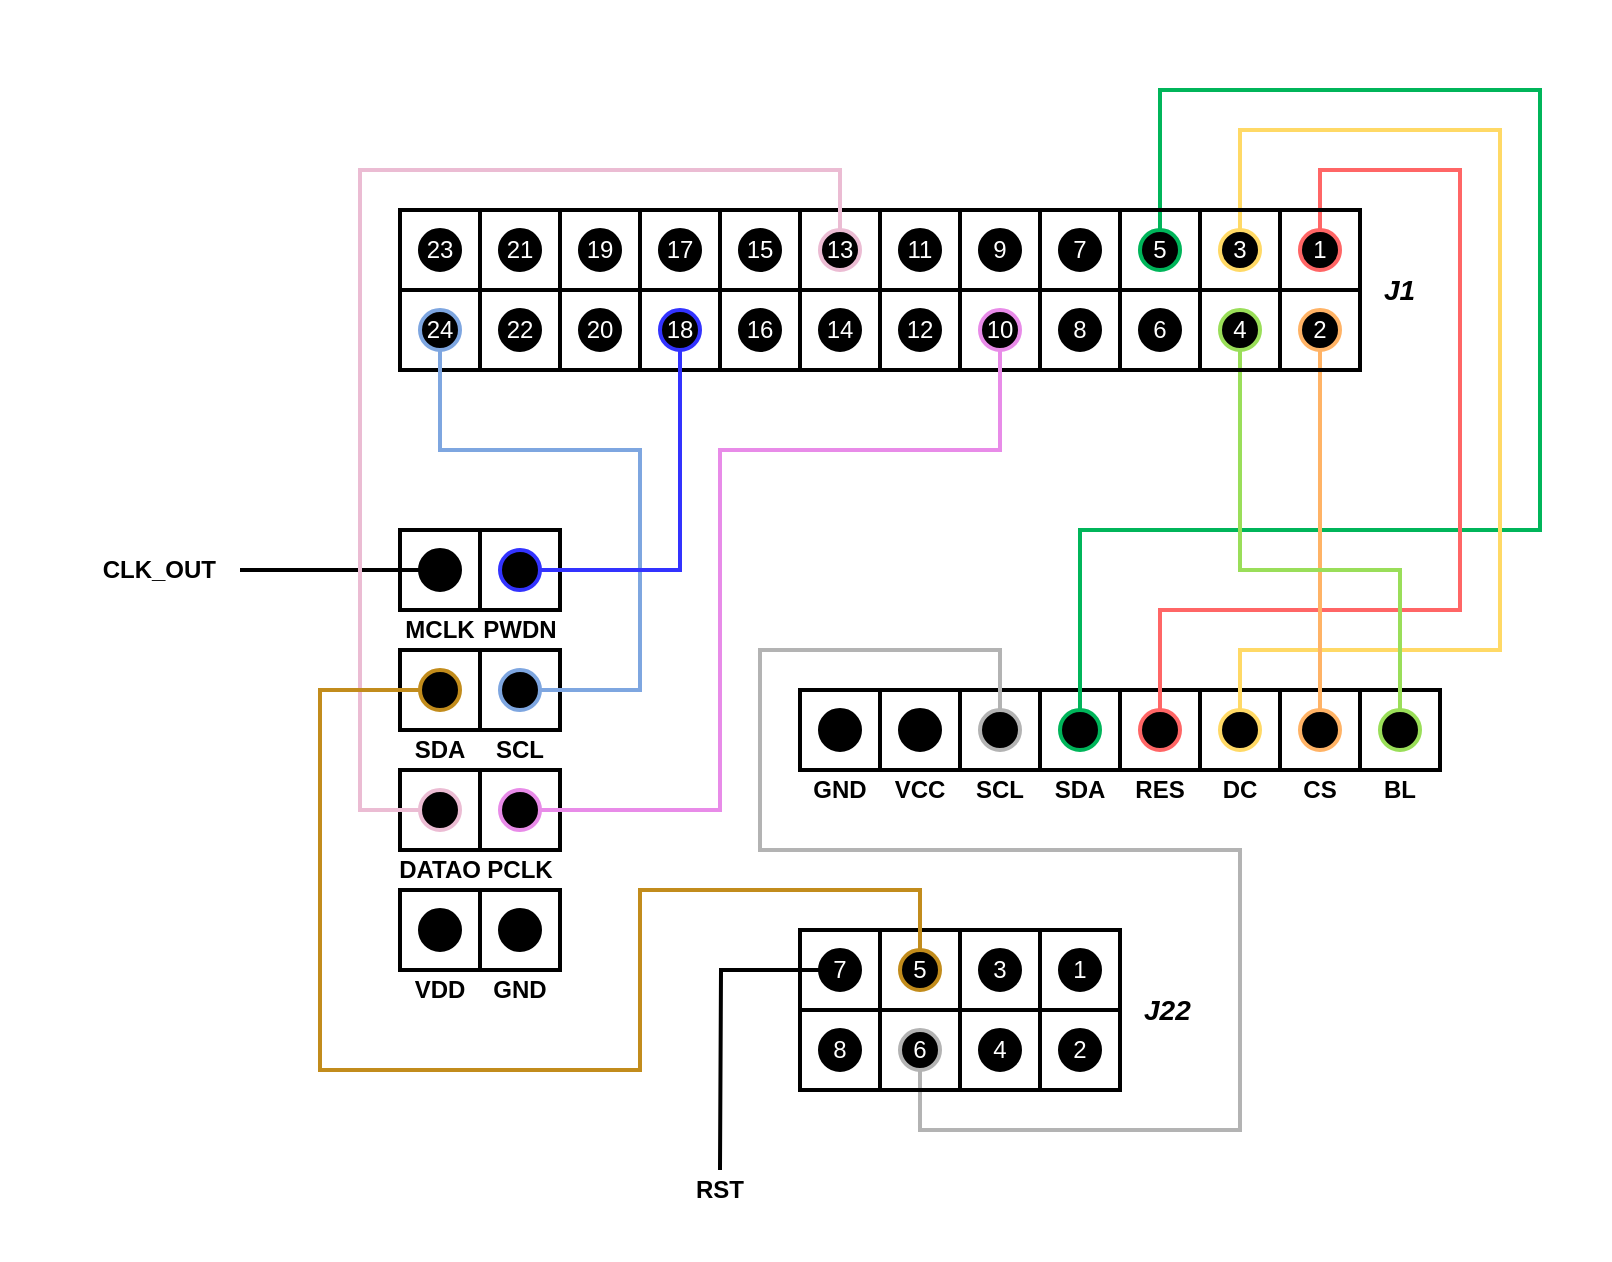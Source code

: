 <mxfile version="26.0.15">
  <diagram name="第 1 页" id="qfTt0ndy7Fn-HJuMlsEB">
    <mxGraphModel dx="1434" dy="956" grid="1" gridSize="10" guides="1" tooltips="1" connect="1" arrows="1" fold="1" page="1" pageScale="1" pageWidth="1169" pageHeight="827" math="0" shadow="0">
      <root>
        <mxCell id="0" />
        <mxCell id="1" parent="0" />
        <mxCell id="dQQ_OF1baNgnt07eDkHy-310" value="" style="rounded=0;whiteSpace=wrap;html=1;fillColor=none;strokeColor=none;" parent="1" vertex="1">
          <mxGeometry x="120" y="15" width="805" height="630" as="geometry" />
        </mxCell>
        <mxCell id="dQQ_OF1baNgnt07eDkHy-1" value="" style="rounded=0;whiteSpace=wrap;html=1;fillColor=none;strokeWidth=2;" parent="1" vertex="1">
          <mxGeometry x="520" y="360" width="320" height="40" as="geometry" />
        </mxCell>
        <mxCell id="dQQ_OF1baNgnt07eDkHy-2" value="" style="rounded=0;whiteSpace=wrap;html=1;strokeWidth=2;fillColor=none;" parent="1" vertex="1">
          <mxGeometry x="560" y="360" width="40" height="40" as="geometry" />
        </mxCell>
        <mxCell id="dQQ_OF1baNgnt07eDkHy-3" value="" style="rounded=0;whiteSpace=wrap;html=1;strokeWidth=2;fillColor=none;" parent="1" vertex="1">
          <mxGeometry x="640" y="360" width="40" height="40" as="geometry" />
        </mxCell>
        <mxCell id="dQQ_OF1baNgnt07eDkHy-4" value="" style="rounded=0;whiteSpace=wrap;html=1;strokeWidth=2;fillColor=none;" parent="1" vertex="1">
          <mxGeometry x="720" y="360" width="40" height="40" as="geometry" />
        </mxCell>
        <mxCell id="dQQ_OF1baNgnt07eDkHy-5" value="" style="rounded=0;whiteSpace=wrap;html=1;strokeWidth=2;fillColor=none;" parent="1" vertex="1">
          <mxGeometry x="800" y="360" width="40" height="40" as="geometry" />
        </mxCell>
        <mxCell id="dQQ_OF1baNgnt07eDkHy-6" value="" style="ellipse;whiteSpace=wrap;html=1;aspect=fixed;strokeWidth=2;fillColor=#000000;" parent="1" vertex="1">
          <mxGeometry x="530" y="370" width="20" height="20" as="geometry" />
        </mxCell>
        <mxCell id="dQQ_OF1baNgnt07eDkHy-7" value="" style="ellipse;whiteSpace=wrap;html=1;aspect=fixed;strokeWidth=2;fillColor=#000000;" parent="1" vertex="1">
          <mxGeometry x="570" y="370" width="20" height="20" as="geometry" />
        </mxCell>
        <mxCell id="dQQ_OF1baNgnt07eDkHy-305" style="edgeStyle=orthogonalEdgeStyle;rounded=0;orthogonalLoop=1;jettySize=auto;html=1;exitX=0.5;exitY=0;exitDx=0;exitDy=0;entryX=1;entryY=0.5;entryDx=0;entryDy=0;endArrow=none;startFill=0;strokeWidth=2;strokeColor=#B3B3B3;" parent="1" source="dQQ_OF1baNgnt07eDkHy-8" target="dQQ_OF1baNgnt07eDkHy-297" edge="1">
          <mxGeometry relative="1" as="geometry">
            <Array as="points">
              <mxPoint x="620" y="340" />
              <mxPoint x="500" y="340" />
              <mxPoint x="500" y="440" />
              <mxPoint x="740" y="440" />
              <mxPoint x="740" y="580" />
              <mxPoint x="580" y="580" />
            </Array>
          </mxGeometry>
        </mxCell>
        <mxCell id="dQQ_OF1baNgnt07eDkHy-8" value="" style="ellipse;whiteSpace=wrap;html=1;aspect=fixed;strokeWidth=2;fillColor=#000000;strokeColor=#B3B3B3;" parent="1" vertex="1">
          <mxGeometry x="610" y="370" width="20" height="20" as="geometry" />
        </mxCell>
        <mxCell id="dQQ_OF1baNgnt07eDkHy-179" style="edgeStyle=orthogonalEdgeStyle;rounded=0;orthogonalLoop=1;jettySize=auto;html=1;exitX=0.5;exitY=0;exitDx=0;exitDy=0;entryX=0;entryY=0.5;entryDx=0;entryDy=0;endArrow=none;startFill=0;strokeColor=#00B55A;strokeWidth=2;" parent="1" source="dQQ_OF1baNgnt07eDkHy-9" target="dQQ_OF1baNgnt07eDkHy-131" edge="1">
          <mxGeometry relative="1" as="geometry">
            <Array as="points">
              <mxPoint x="660" y="280" />
              <mxPoint x="890" y="280" />
              <mxPoint x="890" y="60" />
              <mxPoint x="700" y="60" />
            </Array>
          </mxGeometry>
        </mxCell>
        <mxCell id="dQQ_OF1baNgnt07eDkHy-9" value="" style="ellipse;whiteSpace=wrap;html=1;aspect=fixed;strokeWidth=2;fillColor=#000000;strokeColor=#00B55A;" parent="1" vertex="1">
          <mxGeometry x="650" y="370" width="20" height="20" as="geometry" />
        </mxCell>
        <mxCell id="dQQ_OF1baNgnt07eDkHy-175" style="edgeStyle=orthogonalEdgeStyle;rounded=0;orthogonalLoop=1;jettySize=auto;html=1;exitX=0.5;exitY=0;exitDx=0;exitDy=0;entryX=0;entryY=0.5;entryDx=0;entryDy=0;endArrow=none;startFill=0;strokeWidth=2;strokeColor=#FF6666;" parent="1" source="dQQ_OF1baNgnt07eDkHy-10" target="dQQ_OF1baNgnt07eDkHy-143" edge="1">
          <mxGeometry relative="1" as="geometry">
            <Array as="points">
              <mxPoint x="700" y="320" />
              <mxPoint x="850" y="320" />
              <mxPoint x="850" y="100" />
              <mxPoint x="780" y="100" />
            </Array>
          </mxGeometry>
        </mxCell>
        <mxCell id="dQQ_OF1baNgnt07eDkHy-10" value="" style="ellipse;whiteSpace=wrap;html=1;aspect=fixed;strokeWidth=2;fillColor=#000000;strokeColor=#FF6666;" parent="1" vertex="1">
          <mxGeometry x="690" y="370" width="20" height="20" as="geometry" />
        </mxCell>
        <mxCell id="dQQ_OF1baNgnt07eDkHy-177" style="edgeStyle=orthogonalEdgeStyle;rounded=0;orthogonalLoop=1;jettySize=auto;html=1;exitX=0.5;exitY=0;exitDx=0;exitDy=0;entryX=0;entryY=0.5;entryDx=0;entryDy=0;endArrow=none;startFill=0;strokeWidth=2;strokeColor=#FFD966;" parent="1" source="dQQ_OF1baNgnt07eDkHy-11" target="dQQ_OF1baNgnt07eDkHy-140" edge="1">
          <mxGeometry relative="1" as="geometry">
            <Array as="points">
              <mxPoint x="740" y="340" />
              <mxPoint x="870" y="340" />
              <mxPoint x="870" y="80" />
              <mxPoint x="740" y="80" />
            </Array>
          </mxGeometry>
        </mxCell>
        <mxCell id="dQQ_OF1baNgnt07eDkHy-11" value="" style="ellipse;whiteSpace=wrap;html=1;aspect=fixed;strokeWidth=2;fillColor=#000000;strokeColor=#FFD966;" parent="1" vertex="1">
          <mxGeometry x="730" y="370" width="20" height="20" as="geometry" />
        </mxCell>
        <mxCell id="dQQ_OF1baNgnt07eDkHy-176" style="edgeStyle=orthogonalEdgeStyle;rounded=0;orthogonalLoop=1;jettySize=auto;html=1;exitX=0.5;exitY=0;exitDx=0;exitDy=0;entryX=1;entryY=0.5;entryDx=0;entryDy=0;endArrow=none;startFill=0;strokeWidth=2;strokeColor=#FFB366;" parent="1" source="dQQ_OF1baNgnt07eDkHy-12" target="dQQ_OF1baNgnt07eDkHy-149" edge="1">
          <mxGeometry relative="1" as="geometry">
            <Array as="points">
              <mxPoint x="780" y="330" />
              <mxPoint x="780" y="330" />
            </Array>
          </mxGeometry>
        </mxCell>
        <mxCell id="dQQ_OF1baNgnt07eDkHy-12" value="" style="ellipse;whiteSpace=wrap;html=1;aspect=fixed;strokeWidth=2;fillColor=#000000;strokeColor=#FFB366;" parent="1" vertex="1">
          <mxGeometry x="770" y="370" width="20" height="20" as="geometry" />
        </mxCell>
        <mxCell id="dQQ_OF1baNgnt07eDkHy-178" style="edgeStyle=orthogonalEdgeStyle;rounded=0;orthogonalLoop=1;jettySize=auto;html=1;exitX=0.5;exitY=0;exitDx=0;exitDy=0;entryX=1;entryY=0.5;entryDx=0;entryDy=0;endArrow=none;startFill=0;strokeColor=#9ADE59;strokeWidth=2;" parent="1" source="dQQ_OF1baNgnt07eDkHy-13" target="dQQ_OF1baNgnt07eDkHy-146" edge="1">
          <mxGeometry relative="1" as="geometry">
            <Array as="points">
              <mxPoint x="820" y="300" />
              <mxPoint x="740" y="300" />
            </Array>
          </mxGeometry>
        </mxCell>
        <mxCell id="dQQ_OF1baNgnt07eDkHy-13" value="" style="ellipse;whiteSpace=wrap;html=1;aspect=fixed;strokeWidth=2;fillColor=#000000;strokeColor=#9ADE59;" parent="1" vertex="1">
          <mxGeometry x="810" y="370" width="20" height="20" as="geometry" />
        </mxCell>
        <mxCell id="dQQ_OF1baNgnt07eDkHy-14" value="GND" style="text;html=1;align=center;verticalAlign=middle;whiteSpace=wrap;rounded=0;fontSize=12;fontStyle=1" parent="1" vertex="1">
          <mxGeometry x="520" y="400" width="40" height="20" as="geometry" />
        </mxCell>
        <mxCell id="dQQ_OF1baNgnt07eDkHy-15" value="VCC" style="text;html=1;align=center;verticalAlign=middle;whiteSpace=wrap;rounded=0;fontSize=12;fontStyle=1" parent="1" vertex="1">
          <mxGeometry x="560" y="400" width="40" height="20" as="geometry" />
        </mxCell>
        <mxCell id="dQQ_OF1baNgnt07eDkHy-16" value="SCL" style="text;html=1;align=center;verticalAlign=middle;whiteSpace=wrap;rounded=0;fontSize=12;fontStyle=1" parent="1" vertex="1">
          <mxGeometry x="600" y="400" width="40" height="20" as="geometry" />
        </mxCell>
        <mxCell id="dQQ_OF1baNgnt07eDkHy-17" value="SDA" style="text;html=1;align=center;verticalAlign=middle;whiteSpace=wrap;rounded=0;fontSize=12;fontStyle=1" parent="1" vertex="1">
          <mxGeometry x="640" y="400" width="40" height="20" as="geometry" />
        </mxCell>
        <mxCell id="dQQ_OF1baNgnt07eDkHy-18" value="RES" style="text;html=1;align=center;verticalAlign=middle;whiteSpace=wrap;rounded=0;fontSize=12;fontStyle=1" parent="1" vertex="1">
          <mxGeometry x="680" y="400" width="40" height="20" as="geometry" />
        </mxCell>
        <mxCell id="dQQ_OF1baNgnt07eDkHy-19" value="DC" style="text;html=1;align=center;verticalAlign=middle;whiteSpace=wrap;rounded=0;fontSize=12;fontStyle=1" parent="1" vertex="1">
          <mxGeometry x="720" y="400" width="40" height="20" as="geometry" />
        </mxCell>
        <mxCell id="dQQ_OF1baNgnt07eDkHy-20" value="BL" style="text;html=1;align=center;verticalAlign=middle;whiteSpace=wrap;rounded=0;fontSize=12;fontStyle=1" parent="1" vertex="1">
          <mxGeometry x="800" y="400" width="40" height="20" as="geometry" />
        </mxCell>
        <mxCell id="dQQ_OF1baNgnt07eDkHy-21" value="CS" style="text;html=1;align=center;verticalAlign=middle;whiteSpace=wrap;rounded=0;fontSize=12;fontStyle=1" parent="1" vertex="1">
          <mxGeometry x="760" y="400" width="40" height="20" as="geometry" />
        </mxCell>
        <mxCell id="dQQ_OF1baNgnt07eDkHy-37" value="" style="group" parent="1" vertex="1" connectable="0">
          <mxGeometry x="320" y="280" width="40" height="40" as="geometry" />
        </mxCell>
        <mxCell id="dQQ_OF1baNgnt07eDkHy-23" value="" style="rounded=0;whiteSpace=wrap;html=1;strokeWidth=2;fillColor=none;direction=south;container=0;" parent="dQQ_OF1baNgnt07eDkHy-37" vertex="1">
          <mxGeometry width="40" height="40" as="geometry" />
        </mxCell>
        <mxCell id="DaO5hvy0NuJQE4i40jTx-1" style="edgeStyle=orthogonalEdgeStyle;rounded=0;orthogonalLoop=1;jettySize=auto;html=1;exitX=0.5;exitY=1;exitDx=0;exitDy=0;endArrow=none;startFill=0;strokeWidth=2;" parent="dQQ_OF1baNgnt07eDkHy-37" source="dQQ_OF1baNgnt07eDkHy-27" edge="1">
          <mxGeometry relative="1" as="geometry">
            <mxPoint x="-80" y="20" as="targetPoint" />
          </mxGeometry>
        </mxCell>
        <mxCell id="dQQ_OF1baNgnt07eDkHy-27" value="" style="ellipse;whiteSpace=wrap;html=1;aspect=fixed;strokeWidth=2;fillColor=#000000;direction=south;container=0;" parent="dQQ_OF1baNgnt07eDkHy-37" vertex="1">
          <mxGeometry x="10" y="10" width="20" height="20" as="geometry" />
        </mxCell>
        <mxCell id="dQQ_OF1baNgnt07eDkHy-38" value="" style="group" parent="1" vertex="1" connectable="0">
          <mxGeometry x="360" y="280" width="40" height="40" as="geometry" />
        </mxCell>
        <mxCell id="dQQ_OF1baNgnt07eDkHy-39" value="" style="rounded=0;whiteSpace=wrap;html=1;strokeWidth=2;fillColor=none;direction=south;container=0;" parent="dQQ_OF1baNgnt07eDkHy-38" vertex="1">
          <mxGeometry width="40" height="40" as="geometry" />
        </mxCell>
        <mxCell id="dQQ_OF1baNgnt07eDkHy-40" value="" style="ellipse;whiteSpace=wrap;html=1;aspect=fixed;strokeWidth=2;fillColor=#000000;direction=south;container=0;strokeColor=#3333FF;" parent="dQQ_OF1baNgnt07eDkHy-38" vertex="1">
          <mxGeometry x="10" y="10" width="20" height="20" as="geometry" />
        </mxCell>
        <mxCell id="dQQ_OF1baNgnt07eDkHy-41" value="" style="group" parent="1" vertex="1" connectable="0">
          <mxGeometry x="320" y="340" width="40" height="40" as="geometry" />
        </mxCell>
        <mxCell id="dQQ_OF1baNgnt07eDkHy-42" value="" style="rounded=0;whiteSpace=wrap;html=1;strokeWidth=2;fillColor=none;direction=south;container=0;" parent="dQQ_OF1baNgnt07eDkHy-41" vertex="1">
          <mxGeometry width="40" height="40" as="geometry" />
        </mxCell>
        <mxCell id="dQQ_OF1baNgnt07eDkHy-43" value="" style="ellipse;whiteSpace=wrap;html=1;aspect=fixed;strokeWidth=2;fillColor=#000000;direction=south;container=0;strokeColor=#C28C1C;" parent="dQQ_OF1baNgnt07eDkHy-41" vertex="1">
          <mxGeometry x="10" y="10" width="20" height="20" as="geometry" />
        </mxCell>
        <mxCell id="dQQ_OF1baNgnt07eDkHy-44" value="" style="group" parent="1" vertex="1" connectable="0">
          <mxGeometry x="360" y="340" width="40" height="40" as="geometry" />
        </mxCell>
        <mxCell id="dQQ_OF1baNgnt07eDkHy-45" value="" style="rounded=0;whiteSpace=wrap;html=1;strokeWidth=2;fillColor=none;direction=south;container=0;" parent="dQQ_OF1baNgnt07eDkHy-44" vertex="1">
          <mxGeometry width="40" height="40" as="geometry" />
        </mxCell>
        <mxCell id="dQQ_OF1baNgnt07eDkHy-46" value="" style="ellipse;whiteSpace=wrap;html=1;aspect=fixed;strokeWidth=2;fillColor=#000000;direction=south;container=0;strokeColor=#7EA6E0;" parent="dQQ_OF1baNgnt07eDkHy-44" vertex="1">
          <mxGeometry x="10" y="10" width="20" height="20" as="geometry" />
        </mxCell>
        <mxCell id="dQQ_OF1baNgnt07eDkHy-47" value="" style="group" parent="1" vertex="1" connectable="0">
          <mxGeometry x="320" y="400" width="40" height="40" as="geometry" />
        </mxCell>
        <mxCell id="dQQ_OF1baNgnt07eDkHy-48" value="" style="rounded=0;whiteSpace=wrap;html=1;strokeWidth=2;fillColor=none;direction=south;container=0;" parent="dQQ_OF1baNgnt07eDkHy-47" vertex="1">
          <mxGeometry width="40" height="40" as="geometry" />
        </mxCell>
        <mxCell id="dQQ_OF1baNgnt07eDkHy-49" value="" style="ellipse;whiteSpace=wrap;html=1;aspect=fixed;strokeWidth=2;fillColor=#000000;direction=south;container=0;strokeColor=#EBBCD3;" parent="dQQ_OF1baNgnt07eDkHy-47" vertex="1">
          <mxGeometry x="10" y="10" width="20" height="20" as="geometry" />
        </mxCell>
        <mxCell id="dQQ_OF1baNgnt07eDkHy-50" value="" style="group" parent="1" vertex="1" connectable="0">
          <mxGeometry x="360" y="400" width="40" height="40" as="geometry" />
        </mxCell>
        <mxCell id="dQQ_OF1baNgnt07eDkHy-51" value="" style="rounded=0;whiteSpace=wrap;html=1;strokeWidth=2;fillColor=none;direction=south;container=0;" parent="dQQ_OF1baNgnt07eDkHy-50" vertex="1">
          <mxGeometry width="40" height="40" as="geometry" />
        </mxCell>
        <mxCell id="dQQ_OF1baNgnt07eDkHy-52" value="" style="ellipse;whiteSpace=wrap;html=1;aspect=fixed;strokeWidth=2;fillColor=#000000;direction=south;container=0;strokeColor=#E88BE8;" parent="dQQ_OF1baNgnt07eDkHy-50" vertex="1">
          <mxGeometry x="10" y="10" width="20" height="20" as="geometry" />
        </mxCell>
        <mxCell id="dQQ_OF1baNgnt07eDkHy-53" value="" style="group" parent="1" vertex="1" connectable="0">
          <mxGeometry x="320" y="460" width="40" height="40" as="geometry" />
        </mxCell>
        <mxCell id="dQQ_OF1baNgnt07eDkHy-54" value="" style="rounded=0;whiteSpace=wrap;html=1;strokeWidth=2;fillColor=none;direction=south;container=0;" parent="dQQ_OF1baNgnt07eDkHy-53" vertex="1">
          <mxGeometry width="40" height="40" as="geometry" />
        </mxCell>
        <mxCell id="dQQ_OF1baNgnt07eDkHy-55" value="" style="ellipse;whiteSpace=wrap;html=1;aspect=fixed;strokeWidth=2;fillColor=#000000;direction=south;container=0;fontSize=10;" parent="dQQ_OF1baNgnt07eDkHy-53" vertex="1">
          <mxGeometry x="10" y="10" width="20" height="20" as="geometry" />
        </mxCell>
        <mxCell id="dQQ_OF1baNgnt07eDkHy-56" value="" style="group" parent="1" vertex="1" connectable="0">
          <mxGeometry x="360" y="460" width="40" height="40" as="geometry" />
        </mxCell>
        <mxCell id="dQQ_OF1baNgnt07eDkHy-57" value="" style="rounded=0;whiteSpace=wrap;html=1;strokeWidth=2;fillColor=none;direction=south;container=0;" parent="dQQ_OF1baNgnt07eDkHy-56" vertex="1">
          <mxGeometry width="40" height="40" as="geometry" />
        </mxCell>
        <mxCell id="dQQ_OF1baNgnt07eDkHy-58" value="" style="ellipse;whiteSpace=wrap;html=1;aspect=fixed;strokeWidth=2;fillColor=#000000;direction=south;container=0;fontSize=10;" parent="dQQ_OF1baNgnt07eDkHy-56" vertex="1">
          <mxGeometry x="10" y="10" width="20" height="20" as="geometry" />
        </mxCell>
        <mxCell id="dQQ_OF1baNgnt07eDkHy-59" value="MCLK" style="text;html=1;align=center;verticalAlign=middle;whiteSpace=wrap;rounded=0;fontSize=12;fontStyle=1" parent="1" vertex="1">
          <mxGeometry x="320" y="320" width="40" height="20" as="geometry" />
        </mxCell>
        <mxCell id="dQQ_OF1baNgnt07eDkHy-60" value="PWDN" style="text;html=1;align=center;verticalAlign=middle;whiteSpace=wrap;rounded=0;fontSize=12;fontStyle=1" parent="1" vertex="1">
          <mxGeometry x="360" y="320" width="40" height="20" as="geometry" />
        </mxCell>
        <mxCell id="dQQ_OF1baNgnt07eDkHy-61" value="SDA" style="text;html=1;align=center;verticalAlign=middle;whiteSpace=wrap;rounded=0;fontSize=12;fontStyle=1" parent="1" vertex="1">
          <mxGeometry x="320" y="380" width="40" height="20" as="geometry" />
        </mxCell>
        <mxCell id="dQQ_OF1baNgnt07eDkHy-62" value="SCL" style="text;html=1;align=center;verticalAlign=middle;whiteSpace=wrap;rounded=0;fontSize=12;fontStyle=1" parent="1" vertex="1">
          <mxGeometry x="360" y="380" width="40" height="20" as="geometry" />
        </mxCell>
        <mxCell id="dQQ_OF1baNgnt07eDkHy-63" value="DATAO" style="text;html=1;align=center;verticalAlign=middle;whiteSpace=wrap;rounded=0;fontSize=12;fontStyle=1" parent="1" vertex="1">
          <mxGeometry x="320" y="440" width="40" height="20" as="geometry" />
        </mxCell>
        <mxCell id="dQQ_OF1baNgnt07eDkHy-64" value="PCLK" style="text;html=1;align=center;verticalAlign=middle;whiteSpace=wrap;rounded=0;fontSize=12;fontStyle=1" parent="1" vertex="1">
          <mxGeometry x="360" y="440" width="40" height="20" as="geometry" />
        </mxCell>
        <mxCell id="dQQ_OF1baNgnt07eDkHy-65" value="VDD" style="text;html=1;align=center;verticalAlign=middle;whiteSpace=wrap;rounded=0;fontSize=12;fontStyle=1" parent="1" vertex="1">
          <mxGeometry x="320" y="500" width="40" height="20" as="geometry" />
        </mxCell>
        <mxCell id="dQQ_OF1baNgnt07eDkHy-66" value="GND" style="text;html=1;align=center;verticalAlign=middle;whiteSpace=wrap;rounded=0;fontSize=12;fontStyle=1" parent="1" vertex="1">
          <mxGeometry x="360" y="500" width="40" height="20" as="geometry" />
        </mxCell>
        <mxCell id="dQQ_OF1baNgnt07eDkHy-129" value="" style="group" parent="1" vertex="1" connectable="0">
          <mxGeometry x="680" y="120" width="40" height="40" as="geometry" />
        </mxCell>
        <mxCell id="dQQ_OF1baNgnt07eDkHy-130" value="" style="rounded=0;whiteSpace=wrap;html=1;strokeWidth=2;fillColor=none;direction=south;container=0;" parent="dQQ_OF1baNgnt07eDkHy-129" vertex="1">
          <mxGeometry width="40" height="40" as="geometry" />
        </mxCell>
        <mxCell id="dQQ_OF1baNgnt07eDkHy-131" value="&lt;font style=&quot;color: rgb(255, 255, 255);&quot;&gt;5&lt;/font&gt;" style="ellipse;whiteSpace=wrap;html=1;aspect=fixed;strokeWidth=2;fillColor=#000000;direction=south;container=0;strokeColor=#00B55A;" parent="dQQ_OF1baNgnt07eDkHy-129" vertex="1">
          <mxGeometry x="10" y="10" width="20" height="20" as="geometry" />
        </mxCell>
        <mxCell id="dQQ_OF1baNgnt07eDkHy-135" value="" style="group" parent="1" vertex="1" connectable="0">
          <mxGeometry x="680" y="160" width="40" height="40" as="geometry" />
        </mxCell>
        <mxCell id="dQQ_OF1baNgnt07eDkHy-136" value="" style="rounded=0;whiteSpace=wrap;html=1;strokeWidth=2;fillColor=none;direction=south;container=0;" parent="dQQ_OF1baNgnt07eDkHy-135" vertex="1">
          <mxGeometry width="40" height="40" as="geometry" />
        </mxCell>
        <mxCell id="dQQ_OF1baNgnt07eDkHy-137" value="&lt;font style=&quot;color: rgb(255, 255, 255);&quot;&gt;6&lt;/font&gt;" style="ellipse;whiteSpace=wrap;html=1;aspect=fixed;strokeWidth=2;fillColor=#000000;direction=south;container=0;" parent="dQQ_OF1baNgnt07eDkHy-135" vertex="1">
          <mxGeometry x="10" y="10" width="20" height="20" as="geometry" />
        </mxCell>
        <mxCell id="dQQ_OF1baNgnt07eDkHy-138" value="" style="group" parent="1" vertex="1" connectable="0">
          <mxGeometry x="720" y="120" width="40" height="40" as="geometry" />
        </mxCell>
        <mxCell id="dQQ_OF1baNgnt07eDkHy-139" value="" style="rounded=0;whiteSpace=wrap;html=1;strokeWidth=2;fillColor=none;direction=south;container=0;" parent="dQQ_OF1baNgnt07eDkHy-138" vertex="1">
          <mxGeometry width="40" height="40" as="geometry" />
        </mxCell>
        <mxCell id="dQQ_OF1baNgnt07eDkHy-140" value="3" style="ellipse;whiteSpace=wrap;html=1;aspect=fixed;strokeWidth=2;fillColor=#000000;direction=south;container=0;strokeColor=#FFD966;fontColor=#FFFFFF;" parent="dQQ_OF1baNgnt07eDkHy-138" vertex="1">
          <mxGeometry x="10" y="10" width="20" height="20" as="geometry" />
        </mxCell>
        <mxCell id="dQQ_OF1baNgnt07eDkHy-141" value="" style="group" parent="1" vertex="1" connectable="0">
          <mxGeometry x="760" y="120" width="40" height="40" as="geometry" />
        </mxCell>
        <mxCell id="dQQ_OF1baNgnt07eDkHy-142" value="" style="rounded=0;whiteSpace=wrap;html=1;strokeWidth=2;fillColor=none;direction=south;container=0;" parent="dQQ_OF1baNgnt07eDkHy-141" vertex="1">
          <mxGeometry width="40" height="40" as="geometry" />
        </mxCell>
        <mxCell id="dQQ_OF1baNgnt07eDkHy-143" value="&lt;font style=&quot;color: rgb(255, 255, 255);&quot;&gt;1&lt;/font&gt;" style="ellipse;whiteSpace=wrap;html=1;aspect=fixed;strokeWidth=2;fillColor=#000000;direction=south;container=0;strokeColor=#FF6666;" parent="dQQ_OF1baNgnt07eDkHy-141" vertex="1">
          <mxGeometry x="10" y="10" width="20" height="20" as="geometry" />
        </mxCell>
        <mxCell id="dQQ_OF1baNgnt07eDkHy-144" value="" style="group" parent="1" vertex="1" connectable="0">
          <mxGeometry x="720" y="160" width="40" height="40" as="geometry" />
        </mxCell>
        <mxCell id="dQQ_OF1baNgnt07eDkHy-145" value="" style="rounded=0;whiteSpace=wrap;html=1;strokeWidth=2;fillColor=none;direction=south;container=0;" parent="dQQ_OF1baNgnt07eDkHy-144" vertex="1">
          <mxGeometry width="40" height="40" as="geometry" />
        </mxCell>
        <mxCell id="dQQ_OF1baNgnt07eDkHy-146" value="&lt;font style=&quot;color: rgb(255, 255, 255);&quot;&gt;4&lt;/font&gt;" style="ellipse;whiteSpace=wrap;html=1;aspect=fixed;strokeWidth=2;fillColor=#000000;direction=south;container=0;strokeColor=#9ADE59;" parent="dQQ_OF1baNgnt07eDkHy-144" vertex="1">
          <mxGeometry x="10" y="10" width="20" height="20" as="geometry" />
        </mxCell>
        <mxCell id="dQQ_OF1baNgnt07eDkHy-147" value="" style="group" parent="1" vertex="1" connectable="0">
          <mxGeometry x="760" y="160" width="40" height="40" as="geometry" />
        </mxCell>
        <mxCell id="dQQ_OF1baNgnt07eDkHy-148" value="" style="rounded=0;whiteSpace=wrap;html=1;strokeWidth=2;fillColor=none;direction=south;container=0;" parent="dQQ_OF1baNgnt07eDkHy-147" vertex="1">
          <mxGeometry width="40" height="40" as="geometry" />
        </mxCell>
        <mxCell id="dQQ_OF1baNgnt07eDkHy-149" value="&lt;font style=&quot;color: rgb(255, 255, 255);&quot;&gt;2&lt;/font&gt;" style="ellipse;whiteSpace=wrap;html=1;aspect=fixed;strokeWidth=2;fillColor=#000000;direction=south;container=0;strokeColor=#FFB366;" parent="dQQ_OF1baNgnt07eDkHy-147" vertex="1">
          <mxGeometry x="10" y="10" width="20" height="20" as="geometry" />
        </mxCell>
        <mxCell id="dQQ_OF1baNgnt07eDkHy-174" value="&lt;i&gt;&lt;font style=&quot;font-size: 14px;&quot;&gt;J1&lt;/font&gt;&lt;/i&gt;" style="text;html=1;align=left;verticalAlign=middle;whiteSpace=wrap;rounded=0;fontSize=12;fontStyle=1" parent="1" vertex="1">
          <mxGeometry x="810" y="150" width="40" height="20" as="geometry" />
        </mxCell>
        <mxCell id="dQQ_OF1baNgnt07eDkHy-180" value="" style="group" parent="1" vertex="1" connectable="0">
          <mxGeometry x="640" y="120" width="40" height="40" as="geometry" />
        </mxCell>
        <mxCell id="dQQ_OF1baNgnt07eDkHy-181" value="" style="rounded=0;whiteSpace=wrap;html=1;strokeWidth=2;fillColor=none;direction=south;container=0;" parent="dQQ_OF1baNgnt07eDkHy-180" vertex="1">
          <mxGeometry width="40" height="40" as="geometry" />
        </mxCell>
        <mxCell id="dQQ_OF1baNgnt07eDkHy-182" value="&lt;font style=&quot;color: rgb(255, 255, 255);&quot;&gt;7&lt;/font&gt;" style="ellipse;whiteSpace=wrap;html=1;aspect=fixed;strokeWidth=2;fillColor=#000000;direction=south;container=0;" parent="dQQ_OF1baNgnt07eDkHy-180" vertex="1">
          <mxGeometry x="10" y="10" width="20" height="20" as="geometry" />
        </mxCell>
        <mxCell id="dQQ_OF1baNgnt07eDkHy-183" value="" style="group" parent="1" vertex="1" connectable="0">
          <mxGeometry x="640" y="160" width="40" height="40" as="geometry" />
        </mxCell>
        <mxCell id="dQQ_OF1baNgnt07eDkHy-184" value="" style="rounded=0;whiteSpace=wrap;html=1;strokeWidth=2;fillColor=none;direction=south;container=0;" parent="dQQ_OF1baNgnt07eDkHy-183" vertex="1">
          <mxGeometry width="40" height="40" as="geometry" />
        </mxCell>
        <mxCell id="dQQ_OF1baNgnt07eDkHy-185" value="&lt;font style=&quot;color: rgb(255, 255, 255);&quot;&gt;8&lt;/font&gt;" style="ellipse;whiteSpace=wrap;html=1;aspect=fixed;strokeWidth=2;fillColor=#000000;direction=south;container=0;" parent="dQQ_OF1baNgnt07eDkHy-183" vertex="1">
          <mxGeometry x="10" y="10" width="20" height="20" as="geometry" />
        </mxCell>
        <mxCell id="dQQ_OF1baNgnt07eDkHy-189" value="" style="group" parent="1" vertex="1" connectable="0">
          <mxGeometry x="600" y="120" width="40" height="40" as="geometry" />
        </mxCell>
        <mxCell id="dQQ_OF1baNgnt07eDkHy-190" value="" style="rounded=0;whiteSpace=wrap;html=1;strokeWidth=2;fillColor=none;direction=south;container=0;" parent="dQQ_OF1baNgnt07eDkHy-189" vertex="1">
          <mxGeometry width="40" height="40" as="geometry" />
        </mxCell>
        <mxCell id="dQQ_OF1baNgnt07eDkHy-191" value="&lt;font style=&quot;color: rgb(255, 255, 255);&quot;&gt;9&lt;/font&gt;" style="ellipse;whiteSpace=wrap;html=1;aspect=fixed;strokeWidth=2;fillColor=#000000;direction=south;container=0;" parent="dQQ_OF1baNgnt07eDkHy-189" vertex="1">
          <mxGeometry x="10" y="10" width="20" height="20" as="geometry" />
        </mxCell>
        <mxCell id="dQQ_OF1baNgnt07eDkHy-192" value="" style="group" parent="1" vertex="1" connectable="0">
          <mxGeometry x="600" y="160" width="40" height="40" as="geometry" />
        </mxCell>
        <mxCell id="dQQ_OF1baNgnt07eDkHy-193" value="" style="rounded=0;whiteSpace=wrap;html=1;strokeWidth=2;fillColor=none;direction=south;container=0;" parent="dQQ_OF1baNgnt07eDkHy-192" vertex="1">
          <mxGeometry width="40" height="40" as="geometry" />
        </mxCell>
        <mxCell id="dQQ_OF1baNgnt07eDkHy-194" value="&lt;font style=&quot;color: rgb(255, 255, 255);&quot;&gt;10&lt;/font&gt;" style="ellipse;whiteSpace=wrap;html=1;aspect=fixed;strokeWidth=2;fillColor=#000000;direction=south;container=0;strokeColor=#E88BE8;" parent="dQQ_OF1baNgnt07eDkHy-192" vertex="1">
          <mxGeometry x="10" y="10" width="20" height="20" as="geometry" />
        </mxCell>
        <mxCell id="dQQ_OF1baNgnt07eDkHy-195" value="" style="group" parent="1" vertex="1" connectable="0">
          <mxGeometry x="560" y="120" width="40" height="40" as="geometry" />
        </mxCell>
        <mxCell id="dQQ_OF1baNgnt07eDkHy-196" value="" style="rounded=0;whiteSpace=wrap;html=1;strokeWidth=2;fillColor=none;direction=south;container=0;" parent="dQQ_OF1baNgnt07eDkHy-195" vertex="1">
          <mxGeometry width="40" height="40" as="geometry" />
        </mxCell>
        <mxCell id="dQQ_OF1baNgnt07eDkHy-197" value="&lt;font style=&quot;color: rgb(255, 255, 255);&quot;&gt;11&lt;/font&gt;" style="ellipse;whiteSpace=wrap;html=1;aspect=fixed;strokeWidth=2;fillColor=#000000;direction=south;container=0;" parent="dQQ_OF1baNgnt07eDkHy-195" vertex="1">
          <mxGeometry x="10" y="10" width="20" height="20" as="geometry" />
        </mxCell>
        <mxCell id="dQQ_OF1baNgnt07eDkHy-198" value="" style="group" parent="1" vertex="1" connectable="0">
          <mxGeometry x="560" y="160" width="40" height="40" as="geometry" />
        </mxCell>
        <mxCell id="dQQ_OF1baNgnt07eDkHy-199" value="" style="rounded=0;whiteSpace=wrap;html=1;strokeWidth=2;fillColor=none;direction=south;container=0;" parent="dQQ_OF1baNgnt07eDkHy-198" vertex="1">
          <mxGeometry width="40" height="40" as="geometry" />
        </mxCell>
        <mxCell id="dQQ_OF1baNgnt07eDkHy-200" value="&lt;font style=&quot;color: rgb(255, 255, 255);&quot;&gt;12&lt;/font&gt;" style="ellipse;whiteSpace=wrap;html=1;aspect=fixed;strokeWidth=2;fillColor=#000000;direction=south;container=0;" parent="dQQ_OF1baNgnt07eDkHy-198" vertex="1">
          <mxGeometry x="10" y="10" width="20" height="20" as="geometry" />
        </mxCell>
        <mxCell id="dQQ_OF1baNgnt07eDkHy-201" value="" style="group" parent="1" vertex="1" connectable="0">
          <mxGeometry x="520" y="120" width="40" height="40" as="geometry" />
        </mxCell>
        <mxCell id="dQQ_OF1baNgnt07eDkHy-202" value="" style="rounded=0;whiteSpace=wrap;html=1;strokeWidth=2;fillColor=none;direction=south;container=0;" parent="dQQ_OF1baNgnt07eDkHy-201" vertex="1">
          <mxGeometry width="40" height="40" as="geometry" />
        </mxCell>
        <mxCell id="dQQ_OF1baNgnt07eDkHy-203" value="&lt;font style=&quot;color: rgb(255, 255, 255);&quot;&gt;13&lt;/font&gt;" style="ellipse;whiteSpace=wrap;html=1;aspect=fixed;strokeWidth=2;fillColor=#000000;direction=south;container=0;strokeColor=#EBBCD3;" parent="dQQ_OF1baNgnt07eDkHy-201" vertex="1">
          <mxGeometry x="10" y="10" width="20" height="20" as="geometry" />
        </mxCell>
        <mxCell id="dQQ_OF1baNgnt07eDkHy-204" value="" style="group" parent="1" vertex="1" connectable="0">
          <mxGeometry x="520" y="160" width="40" height="40" as="geometry" />
        </mxCell>
        <mxCell id="dQQ_OF1baNgnt07eDkHy-205" value="" style="rounded=0;whiteSpace=wrap;html=1;strokeWidth=2;fillColor=none;direction=south;container=0;" parent="dQQ_OF1baNgnt07eDkHy-204" vertex="1">
          <mxGeometry width="40" height="40" as="geometry" />
        </mxCell>
        <mxCell id="dQQ_OF1baNgnt07eDkHy-206" value="&lt;font style=&quot;color: rgb(255, 255, 255);&quot;&gt;14&lt;/font&gt;" style="ellipse;whiteSpace=wrap;html=1;aspect=fixed;strokeWidth=2;fillColor=#000000;direction=south;container=0;" parent="dQQ_OF1baNgnt07eDkHy-204" vertex="1">
          <mxGeometry x="10" y="10" width="20" height="20" as="geometry" />
        </mxCell>
        <mxCell id="dQQ_OF1baNgnt07eDkHy-207" value="" style="group" parent="1" vertex="1" connectable="0">
          <mxGeometry x="480" y="120" width="40" height="40" as="geometry" />
        </mxCell>
        <mxCell id="dQQ_OF1baNgnt07eDkHy-208" value="" style="rounded=0;whiteSpace=wrap;html=1;strokeWidth=2;fillColor=none;direction=south;container=0;" parent="dQQ_OF1baNgnt07eDkHy-207" vertex="1">
          <mxGeometry width="40" height="40" as="geometry" />
        </mxCell>
        <mxCell id="dQQ_OF1baNgnt07eDkHy-209" value="&lt;font style=&quot;color: rgb(255, 255, 255);&quot;&gt;15&lt;/font&gt;" style="ellipse;whiteSpace=wrap;html=1;aspect=fixed;strokeWidth=2;fillColor=#000000;direction=south;container=0;" parent="dQQ_OF1baNgnt07eDkHy-207" vertex="1">
          <mxGeometry x="10" y="10" width="20" height="20" as="geometry" />
        </mxCell>
        <mxCell id="dQQ_OF1baNgnt07eDkHy-210" value="" style="group" parent="1" vertex="1" connectable="0">
          <mxGeometry x="480" y="160" width="40" height="40" as="geometry" />
        </mxCell>
        <mxCell id="dQQ_OF1baNgnt07eDkHy-211" value="" style="rounded=0;whiteSpace=wrap;html=1;strokeWidth=2;fillColor=none;direction=south;container=0;" parent="dQQ_OF1baNgnt07eDkHy-210" vertex="1">
          <mxGeometry width="40" height="40" as="geometry" />
        </mxCell>
        <mxCell id="dQQ_OF1baNgnt07eDkHy-212" value="&lt;font style=&quot;color: rgb(255, 255, 255);&quot;&gt;16&lt;/font&gt;" style="ellipse;whiteSpace=wrap;html=1;aspect=fixed;strokeWidth=2;fillColor=#000000;direction=south;container=0;" parent="dQQ_OF1baNgnt07eDkHy-210" vertex="1">
          <mxGeometry x="10" y="10" width="20" height="20" as="geometry" />
        </mxCell>
        <mxCell id="dQQ_OF1baNgnt07eDkHy-213" value="" style="group" parent="1" vertex="1" connectable="0">
          <mxGeometry x="440" y="120" width="40" height="40" as="geometry" />
        </mxCell>
        <mxCell id="dQQ_OF1baNgnt07eDkHy-214" value="" style="rounded=0;whiteSpace=wrap;html=1;strokeWidth=2;fillColor=none;direction=south;container=0;" parent="dQQ_OF1baNgnt07eDkHy-213" vertex="1">
          <mxGeometry width="40" height="40" as="geometry" />
        </mxCell>
        <mxCell id="dQQ_OF1baNgnt07eDkHy-215" value="&lt;font style=&quot;color: rgb(255, 255, 255);&quot;&gt;17&lt;/font&gt;" style="ellipse;whiteSpace=wrap;html=1;aspect=fixed;strokeWidth=2;fillColor=#000000;direction=south;container=0;" parent="dQQ_OF1baNgnt07eDkHy-213" vertex="1">
          <mxGeometry x="10" y="10" width="20" height="20" as="geometry" />
        </mxCell>
        <mxCell id="dQQ_OF1baNgnt07eDkHy-216" value="" style="group" parent="1" vertex="1" connectable="0">
          <mxGeometry x="440" y="160" width="40" height="40" as="geometry" />
        </mxCell>
        <mxCell id="dQQ_OF1baNgnt07eDkHy-217" value="" style="rounded=0;whiteSpace=wrap;html=1;strokeWidth=2;fillColor=none;direction=south;container=0;" parent="dQQ_OF1baNgnt07eDkHy-216" vertex="1">
          <mxGeometry width="40" height="40" as="geometry" />
        </mxCell>
        <mxCell id="dQQ_OF1baNgnt07eDkHy-218" value="&lt;font style=&quot;color: rgb(255, 255, 255);&quot;&gt;18&lt;/font&gt;" style="ellipse;whiteSpace=wrap;html=1;aspect=fixed;strokeWidth=2;fillColor=#000000;direction=south;container=0;strokeColor=#3333FF;" parent="dQQ_OF1baNgnt07eDkHy-216" vertex="1">
          <mxGeometry x="10" y="10" width="20" height="20" as="geometry" />
        </mxCell>
        <mxCell id="dQQ_OF1baNgnt07eDkHy-219" value="" style="group" parent="1" vertex="1" connectable="0">
          <mxGeometry x="400" y="120" width="40" height="40" as="geometry" />
        </mxCell>
        <mxCell id="dQQ_OF1baNgnt07eDkHy-220" value="" style="rounded=0;whiteSpace=wrap;html=1;strokeWidth=2;fillColor=none;direction=south;container=0;" parent="dQQ_OF1baNgnt07eDkHy-219" vertex="1">
          <mxGeometry width="40" height="40" as="geometry" />
        </mxCell>
        <mxCell id="dQQ_OF1baNgnt07eDkHy-221" value="&lt;font style=&quot;color: rgb(255, 255, 255);&quot;&gt;19&lt;/font&gt;" style="ellipse;whiteSpace=wrap;html=1;aspect=fixed;strokeWidth=2;fillColor=#000000;direction=south;container=0;" parent="dQQ_OF1baNgnt07eDkHy-219" vertex="1">
          <mxGeometry x="10" y="10" width="20" height="20" as="geometry" />
        </mxCell>
        <mxCell id="dQQ_OF1baNgnt07eDkHy-222" value="" style="group" parent="1" vertex="1" connectable="0">
          <mxGeometry x="400" y="160" width="40" height="40" as="geometry" />
        </mxCell>
        <mxCell id="dQQ_OF1baNgnt07eDkHy-223" value="" style="rounded=0;whiteSpace=wrap;html=1;strokeWidth=2;fillColor=none;direction=south;container=0;" parent="dQQ_OF1baNgnt07eDkHy-222" vertex="1">
          <mxGeometry width="40" height="40" as="geometry" />
        </mxCell>
        <mxCell id="dQQ_OF1baNgnt07eDkHy-224" value="&lt;font style=&quot;color: rgb(255, 255, 255);&quot;&gt;20&lt;/font&gt;" style="ellipse;whiteSpace=wrap;html=1;aspect=fixed;strokeWidth=2;fillColor=#000000;direction=south;container=0;" parent="dQQ_OF1baNgnt07eDkHy-222" vertex="1">
          <mxGeometry x="10" y="10" width="20" height="20" as="geometry" />
        </mxCell>
        <mxCell id="dQQ_OF1baNgnt07eDkHy-225" value="" style="group" parent="1" vertex="1" connectable="0">
          <mxGeometry x="360" y="120" width="40" height="40" as="geometry" />
        </mxCell>
        <mxCell id="dQQ_OF1baNgnt07eDkHy-226" value="" style="rounded=0;whiteSpace=wrap;html=1;strokeWidth=2;fillColor=none;direction=south;container=0;" parent="dQQ_OF1baNgnt07eDkHy-225" vertex="1">
          <mxGeometry width="40" height="40" as="geometry" />
        </mxCell>
        <mxCell id="dQQ_OF1baNgnt07eDkHy-227" value="&lt;font style=&quot;color: rgb(255, 255, 255);&quot;&gt;21&lt;/font&gt;" style="ellipse;whiteSpace=wrap;html=1;aspect=fixed;strokeWidth=2;fillColor=#000000;direction=south;container=0;" parent="dQQ_OF1baNgnt07eDkHy-225" vertex="1">
          <mxGeometry x="10" y="10" width="20" height="20" as="geometry" />
        </mxCell>
        <mxCell id="dQQ_OF1baNgnt07eDkHy-228" value="" style="group" parent="1" vertex="1" connectable="0">
          <mxGeometry x="360" y="160" width="40" height="40" as="geometry" />
        </mxCell>
        <mxCell id="dQQ_OF1baNgnt07eDkHy-229" value="" style="rounded=0;whiteSpace=wrap;html=1;strokeWidth=2;fillColor=none;direction=south;container=0;" parent="dQQ_OF1baNgnt07eDkHy-228" vertex="1">
          <mxGeometry width="40" height="40" as="geometry" />
        </mxCell>
        <mxCell id="dQQ_OF1baNgnt07eDkHy-230" value="&lt;font style=&quot;color: rgb(255, 255, 255);&quot;&gt;22&lt;/font&gt;" style="ellipse;whiteSpace=wrap;html=1;aspect=fixed;strokeWidth=2;fillColor=#000000;direction=south;container=0;" parent="dQQ_OF1baNgnt07eDkHy-228" vertex="1">
          <mxGeometry x="10" y="10" width="20" height="20" as="geometry" />
        </mxCell>
        <mxCell id="dQQ_OF1baNgnt07eDkHy-237" value="" style="group" parent="1" vertex="1" connectable="0">
          <mxGeometry x="320" y="120" width="40" height="40" as="geometry" />
        </mxCell>
        <mxCell id="dQQ_OF1baNgnt07eDkHy-238" value="" style="rounded=0;whiteSpace=wrap;html=1;strokeWidth=2;fillColor=none;direction=south;container=0;" parent="dQQ_OF1baNgnt07eDkHy-237" vertex="1">
          <mxGeometry width="40" height="40" as="geometry" />
        </mxCell>
        <mxCell id="dQQ_OF1baNgnt07eDkHy-239" value="&lt;font style=&quot;color: rgb(255, 255, 255);&quot;&gt;23&lt;/font&gt;" style="ellipse;whiteSpace=wrap;html=1;aspect=fixed;strokeWidth=2;fillColor=#000000;direction=south;container=0;" parent="dQQ_OF1baNgnt07eDkHy-237" vertex="1">
          <mxGeometry x="10" y="10" width="20" height="20" as="geometry" />
        </mxCell>
        <mxCell id="dQQ_OF1baNgnt07eDkHy-240" value="" style="group" parent="1" vertex="1" connectable="0">
          <mxGeometry x="320" y="160" width="40" height="40" as="geometry" />
        </mxCell>
        <mxCell id="dQQ_OF1baNgnt07eDkHy-241" value="" style="rounded=0;whiteSpace=wrap;html=1;strokeWidth=2;fillColor=none;direction=south;container=0;" parent="dQQ_OF1baNgnt07eDkHy-240" vertex="1">
          <mxGeometry width="40" height="40" as="geometry" />
        </mxCell>
        <mxCell id="dQQ_OF1baNgnt07eDkHy-242" value="&lt;font style=&quot;color: rgb(255, 255, 255);&quot;&gt;24&lt;/font&gt;" style="ellipse;whiteSpace=wrap;html=1;aspect=fixed;strokeWidth=2;fillColor=#000000;direction=south;container=0;strokeColor=#7EA6E0;" parent="dQQ_OF1baNgnt07eDkHy-240" vertex="1">
          <mxGeometry x="10" y="10" width="20" height="20" as="geometry" />
        </mxCell>
        <mxCell id="dQQ_OF1baNgnt07eDkHy-243" style="edgeStyle=orthogonalEdgeStyle;rounded=0;orthogonalLoop=1;jettySize=auto;html=1;exitX=0.5;exitY=0;exitDx=0;exitDy=0;entryX=1;entryY=0.5;entryDx=0;entryDy=0;strokeWidth=2;endArrow=none;startFill=0;strokeColor=#7EA6E0;" parent="1" source="dQQ_OF1baNgnt07eDkHy-46" target="dQQ_OF1baNgnt07eDkHy-242" edge="1">
          <mxGeometry relative="1" as="geometry">
            <Array as="points">
              <mxPoint x="440" y="360" />
              <mxPoint x="440" y="240" />
              <mxPoint x="340" y="240" />
            </Array>
          </mxGeometry>
        </mxCell>
        <mxCell id="dQQ_OF1baNgnt07eDkHy-244" style="edgeStyle=orthogonalEdgeStyle;rounded=0;orthogonalLoop=1;jettySize=auto;html=1;exitX=0.5;exitY=0;exitDx=0;exitDy=0;entryX=1;entryY=0.5;entryDx=0;entryDy=0;endArrow=none;startFill=0;strokeColor=#3333FF;strokeWidth=2;" parent="1" source="dQQ_OF1baNgnt07eDkHy-40" target="dQQ_OF1baNgnt07eDkHy-218" edge="1">
          <mxGeometry relative="1" as="geometry">
            <Array as="points">
              <mxPoint x="460" y="300" />
            </Array>
          </mxGeometry>
        </mxCell>
        <mxCell id="dQQ_OF1baNgnt07eDkHy-245" style="edgeStyle=orthogonalEdgeStyle;rounded=0;orthogonalLoop=1;jettySize=auto;html=1;exitX=0.5;exitY=0;exitDx=0;exitDy=0;entryX=1;entryY=0.5;entryDx=0;entryDy=0;strokeWidth=2;endArrow=none;startFill=0;strokeColor=#E88BE8;" parent="1" source="dQQ_OF1baNgnt07eDkHy-52" target="dQQ_OF1baNgnt07eDkHy-194" edge="1">
          <mxGeometry relative="1" as="geometry">
            <Array as="points">
              <mxPoint x="480" y="420" />
              <mxPoint x="480" y="240" />
              <mxPoint x="620" y="240" />
            </Array>
          </mxGeometry>
        </mxCell>
        <mxCell id="dQQ_OF1baNgnt07eDkHy-246" style="edgeStyle=orthogonalEdgeStyle;rounded=0;orthogonalLoop=1;jettySize=auto;html=1;exitX=0.5;exitY=1;exitDx=0;exitDy=0;entryX=0;entryY=0.5;entryDx=0;entryDy=0;endArrow=none;startFill=0;strokeWidth=2;strokeColor=#EBBCD3;" parent="1" source="dQQ_OF1baNgnt07eDkHy-49" target="dQQ_OF1baNgnt07eDkHy-203" edge="1">
          <mxGeometry relative="1" as="geometry">
            <Array as="points">
              <mxPoint x="300" y="420" />
              <mxPoint x="300" y="100" />
              <mxPoint x="540" y="100" />
            </Array>
          </mxGeometry>
        </mxCell>
        <mxCell id="dQQ_OF1baNgnt07eDkHy-279" value="" style="group" parent="1" vertex="1" connectable="0">
          <mxGeometry x="640" y="480" width="40" height="40" as="geometry" />
        </mxCell>
        <mxCell id="dQQ_OF1baNgnt07eDkHy-280" value="" style="rounded=0;whiteSpace=wrap;html=1;strokeWidth=2;fillColor=none;direction=south;container=0;" parent="dQQ_OF1baNgnt07eDkHy-279" vertex="1">
          <mxGeometry width="40" height="40" as="geometry" />
        </mxCell>
        <mxCell id="dQQ_OF1baNgnt07eDkHy-281" value="&lt;font style=&quot;color: rgb(255, 255, 255);&quot;&gt;1&lt;/font&gt;" style="ellipse;whiteSpace=wrap;html=1;aspect=fixed;strokeWidth=2;fillColor=#000000;direction=south;container=0;" parent="dQQ_OF1baNgnt07eDkHy-279" vertex="1">
          <mxGeometry x="10" y="10" width="20" height="20" as="geometry" />
        </mxCell>
        <mxCell id="dQQ_OF1baNgnt07eDkHy-282" value="" style="group" parent="1" vertex="1" connectable="0">
          <mxGeometry x="640" y="520" width="40" height="40" as="geometry" />
        </mxCell>
        <mxCell id="dQQ_OF1baNgnt07eDkHy-283" value="" style="rounded=0;whiteSpace=wrap;html=1;strokeWidth=2;fillColor=none;direction=south;container=0;" parent="dQQ_OF1baNgnt07eDkHy-282" vertex="1">
          <mxGeometry width="40" height="40" as="geometry" />
        </mxCell>
        <mxCell id="dQQ_OF1baNgnt07eDkHy-284" value="&lt;font style=&quot;color: rgb(255, 255, 255);&quot;&gt;2&lt;/font&gt;" style="ellipse;whiteSpace=wrap;html=1;aspect=fixed;strokeWidth=2;fillColor=#000000;direction=south;container=0;" parent="dQQ_OF1baNgnt07eDkHy-282" vertex="1">
          <mxGeometry x="10" y="10" width="20" height="20" as="geometry" />
        </mxCell>
        <mxCell id="dQQ_OF1baNgnt07eDkHy-285" value="&lt;i&gt;&lt;font style=&quot;font-size: 14px;&quot;&gt;J22&lt;/font&gt;&lt;/i&gt;" style="text;html=1;align=left;verticalAlign=middle;whiteSpace=wrap;rounded=0;fontSize=12;fontStyle=1" parent="1" vertex="1">
          <mxGeometry x="690" y="510" width="40" height="20" as="geometry" />
        </mxCell>
        <mxCell id="dQQ_OF1baNgnt07eDkHy-286" value="" style="group" parent="1" vertex="1" connectable="0">
          <mxGeometry x="600" y="480" width="40" height="40" as="geometry" />
        </mxCell>
        <mxCell id="dQQ_OF1baNgnt07eDkHy-287" value="" style="rounded=0;whiteSpace=wrap;html=1;strokeWidth=2;fillColor=none;direction=south;container=0;" parent="dQQ_OF1baNgnt07eDkHy-286" vertex="1">
          <mxGeometry width="40" height="40" as="geometry" />
        </mxCell>
        <mxCell id="dQQ_OF1baNgnt07eDkHy-288" value="&lt;font style=&quot;color: rgb(255, 255, 255);&quot;&gt;3&lt;/font&gt;" style="ellipse;whiteSpace=wrap;html=1;aspect=fixed;strokeWidth=2;fillColor=#000000;direction=south;container=0;" parent="dQQ_OF1baNgnt07eDkHy-286" vertex="1">
          <mxGeometry x="10" y="10" width="20" height="20" as="geometry" />
        </mxCell>
        <mxCell id="dQQ_OF1baNgnt07eDkHy-289" value="" style="group" parent="1" vertex="1" connectable="0">
          <mxGeometry x="600" y="520" width="40" height="40" as="geometry" />
        </mxCell>
        <mxCell id="dQQ_OF1baNgnt07eDkHy-290" value="" style="rounded=0;whiteSpace=wrap;html=1;strokeWidth=2;fillColor=none;direction=south;container=0;" parent="dQQ_OF1baNgnt07eDkHy-289" vertex="1">
          <mxGeometry width="40" height="40" as="geometry" />
        </mxCell>
        <mxCell id="dQQ_OF1baNgnt07eDkHy-291" value="&lt;font style=&quot;color: rgb(255, 255, 255);&quot;&gt;4&lt;/font&gt;" style="ellipse;whiteSpace=wrap;html=1;aspect=fixed;strokeWidth=2;fillColor=#000000;direction=south;container=0;" parent="dQQ_OF1baNgnt07eDkHy-289" vertex="1">
          <mxGeometry x="10" y="10" width="20" height="20" as="geometry" />
        </mxCell>
        <mxCell id="dQQ_OF1baNgnt07eDkHy-292" value="" style="group" parent="1" vertex="1" connectable="0">
          <mxGeometry x="560" y="480" width="40" height="40" as="geometry" />
        </mxCell>
        <mxCell id="dQQ_OF1baNgnt07eDkHy-293" value="" style="rounded=0;whiteSpace=wrap;html=1;strokeWidth=2;fillColor=none;direction=south;container=0;" parent="dQQ_OF1baNgnt07eDkHy-292" vertex="1">
          <mxGeometry width="40" height="40" as="geometry" />
        </mxCell>
        <mxCell id="dQQ_OF1baNgnt07eDkHy-294" value="&lt;font style=&quot;color: rgb(255, 255, 255);&quot;&gt;5&lt;/font&gt;" style="ellipse;whiteSpace=wrap;html=1;aspect=fixed;strokeWidth=2;fillColor=#000000;direction=south;container=0;strokeColor=#C28C1C;" parent="dQQ_OF1baNgnt07eDkHy-292" vertex="1">
          <mxGeometry x="10" y="10" width="20" height="20" as="geometry" />
        </mxCell>
        <mxCell id="dQQ_OF1baNgnt07eDkHy-295" value="" style="group" parent="1" vertex="1" connectable="0">
          <mxGeometry x="560" y="520" width="40" height="40" as="geometry" />
        </mxCell>
        <mxCell id="dQQ_OF1baNgnt07eDkHy-296" value="" style="rounded=0;whiteSpace=wrap;html=1;strokeWidth=2;fillColor=none;direction=south;container=0;" parent="dQQ_OF1baNgnt07eDkHy-295" vertex="1">
          <mxGeometry width="40" height="40" as="geometry" />
        </mxCell>
        <mxCell id="dQQ_OF1baNgnt07eDkHy-297" value="&lt;font style=&quot;color: rgb(255, 255, 255);&quot;&gt;6&lt;/font&gt;" style="ellipse;whiteSpace=wrap;html=1;aspect=fixed;strokeWidth=2;fillColor=#000000;direction=south;container=0;strokeColor=#B3B3B3;" parent="dQQ_OF1baNgnt07eDkHy-295" vertex="1">
          <mxGeometry x="10" y="10" width="20" height="20" as="geometry" />
        </mxCell>
        <mxCell id="dQQ_OF1baNgnt07eDkHy-298" value="" style="group" parent="1" vertex="1" connectable="0">
          <mxGeometry x="520" y="480" width="40" height="40" as="geometry" />
        </mxCell>
        <mxCell id="dQQ_OF1baNgnt07eDkHy-299" value="" style="rounded=0;whiteSpace=wrap;html=1;strokeWidth=2;fillColor=none;direction=south;container=0;" parent="dQQ_OF1baNgnt07eDkHy-298" vertex="1">
          <mxGeometry width="40" height="40" as="geometry" />
        </mxCell>
        <mxCell id="dQQ_OF1baNgnt07eDkHy-309" style="edgeStyle=orthogonalEdgeStyle;rounded=0;orthogonalLoop=1;jettySize=auto;html=1;exitX=0.5;exitY=1;exitDx=0;exitDy=0;endArrow=none;startFill=0;strokeWidth=2;" parent="dQQ_OF1baNgnt07eDkHy-298" source="dQQ_OF1baNgnt07eDkHy-300" edge="1">
          <mxGeometry relative="1" as="geometry">
            <mxPoint x="-40" y="120" as="targetPoint" />
          </mxGeometry>
        </mxCell>
        <mxCell id="dQQ_OF1baNgnt07eDkHy-300" value="&lt;font style=&quot;color: rgb(255, 255, 255);&quot;&gt;7&lt;/font&gt;" style="ellipse;whiteSpace=wrap;html=1;aspect=fixed;strokeWidth=2;fillColor=#000000;direction=south;container=0;" parent="dQQ_OF1baNgnt07eDkHy-298" vertex="1">
          <mxGeometry x="10" y="10" width="20" height="20" as="geometry" />
        </mxCell>
        <mxCell id="dQQ_OF1baNgnt07eDkHy-301" value="" style="group" parent="1" vertex="1" connectable="0">
          <mxGeometry x="520" y="520" width="40" height="40" as="geometry" />
        </mxCell>
        <mxCell id="dQQ_OF1baNgnt07eDkHy-302" value="" style="rounded=0;whiteSpace=wrap;html=1;strokeWidth=2;fillColor=none;direction=south;container=0;" parent="dQQ_OF1baNgnt07eDkHy-301" vertex="1">
          <mxGeometry width="40" height="40" as="geometry" />
        </mxCell>
        <mxCell id="dQQ_OF1baNgnt07eDkHy-303" value="&lt;font style=&quot;color: rgb(255, 255, 255);&quot;&gt;8&lt;/font&gt;" style="ellipse;whiteSpace=wrap;html=1;aspect=fixed;strokeWidth=2;fillColor=#000000;direction=south;container=0;" parent="dQQ_OF1baNgnt07eDkHy-301" vertex="1">
          <mxGeometry x="10" y="10" width="20" height="20" as="geometry" />
        </mxCell>
        <mxCell id="dQQ_OF1baNgnt07eDkHy-304" style="edgeStyle=orthogonalEdgeStyle;rounded=0;orthogonalLoop=1;jettySize=auto;html=1;exitX=0;exitY=0.5;exitDx=0;exitDy=0;entryX=0.5;entryY=1;entryDx=0;entryDy=0;endArrow=none;startFill=0;strokeWidth=2;strokeColor=#C28C1C;" parent="1" source="dQQ_OF1baNgnt07eDkHy-294" target="dQQ_OF1baNgnt07eDkHy-43" edge="1">
          <mxGeometry relative="1" as="geometry">
            <Array as="points">
              <mxPoint x="580" y="460" />
              <mxPoint x="440" y="460" />
              <mxPoint x="440" y="550" />
              <mxPoint x="280" y="550" />
              <mxPoint x="280" y="360" />
            </Array>
          </mxGeometry>
        </mxCell>
        <mxCell id="dQQ_OF1baNgnt07eDkHy-308" value="RST" style="text;html=1;align=center;verticalAlign=middle;whiteSpace=wrap;rounded=0;fontSize=12;fontStyle=1" parent="1" vertex="1">
          <mxGeometry x="460" y="600" width="40" height="20" as="geometry" />
        </mxCell>
        <mxCell id="DaO5hvy0NuJQE4i40jTx-3" value="CLK_OUT" style="text;html=1;align=right;verticalAlign=middle;whiteSpace=wrap;rounded=0;fontSize=12;fontStyle=1" parent="1" vertex="1">
          <mxGeometry x="190" y="290" width="40" height="20" as="geometry" />
        </mxCell>
      </root>
    </mxGraphModel>
  </diagram>
</mxfile>
